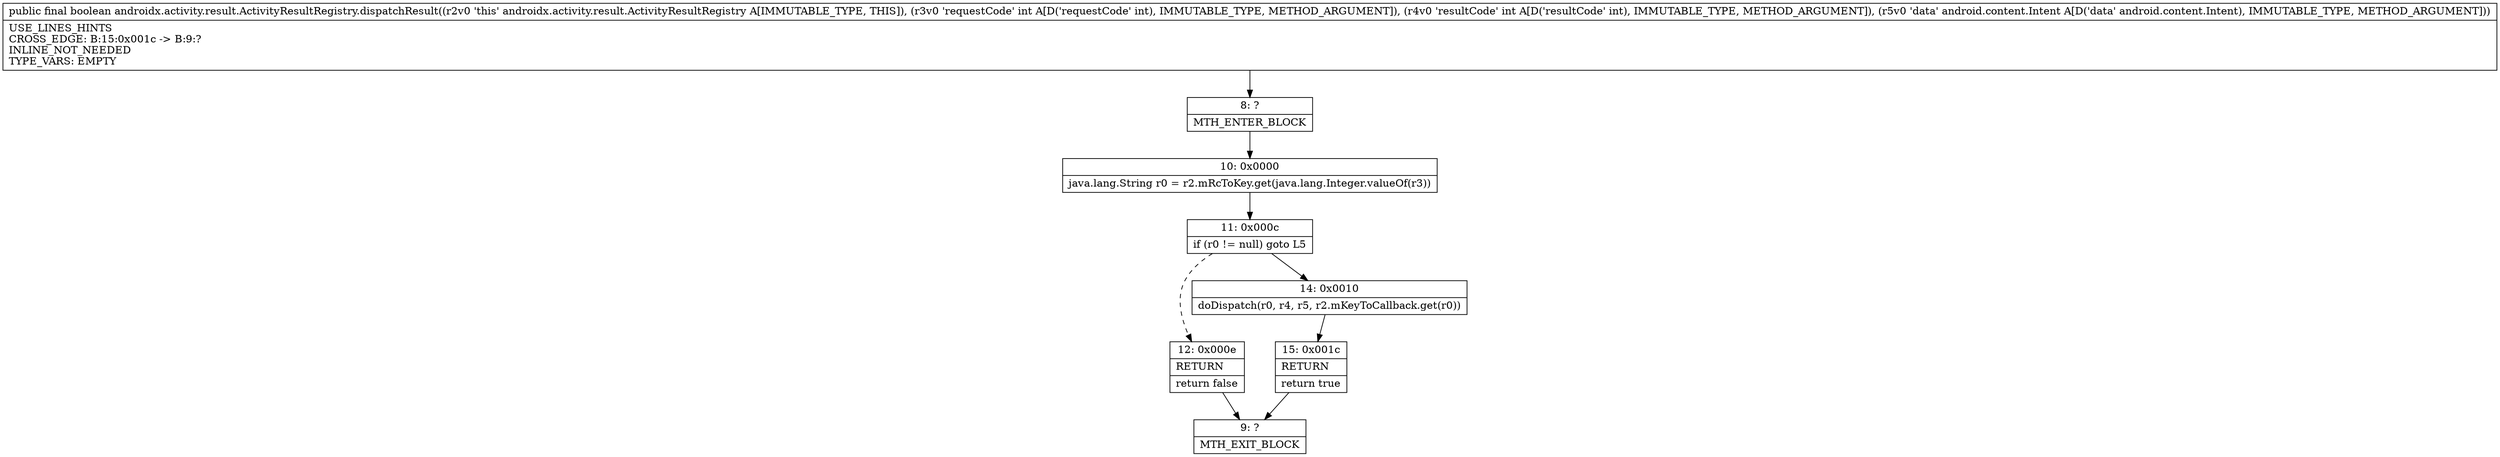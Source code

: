 digraph "CFG forandroidx.activity.result.ActivityResultRegistry.dispatchResult(IILandroid\/content\/Intent;)Z" {
Node_8 [shape=record,label="{8\:\ ?|MTH_ENTER_BLOCK\l}"];
Node_10 [shape=record,label="{10\:\ 0x0000|java.lang.String r0 = r2.mRcToKey.get(java.lang.Integer.valueOf(r3))\l}"];
Node_11 [shape=record,label="{11\:\ 0x000c|if (r0 != null) goto L5\l}"];
Node_12 [shape=record,label="{12\:\ 0x000e|RETURN\l|return false\l}"];
Node_9 [shape=record,label="{9\:\ ?|MTH_EXIT_BLOCK\l}"];
Node_14 [shape=record,label="{14\:\ 0x0010|doDispatch(r0, r4, r5, r2.mKeyToCallback.get(r0))\l}"];
Node_15 [shape=record,label="{15\:\ 0x001c|RETURN\l|return true\l}"];
MethodNode[shape=record,label="{public final boolean androidx.activity.result.ActivityResultRegistry.dispatchResult((r2v0 'this' androidx.activity.result.ActivityResultRegistry A[IMMUTABLE_TYPE, THIS]), (r3v0 'requestCode' int A[D('requestCode' int), IMMUTABLE_TYPE, METHOD_ARGUMENT]), (r4v0 'resultCode' int A[D('resultCode' int), IMMUTABLE_TYPE, METHOD_ARGUMENT]), (r5v0 'data' android.content.Intent A[D('data' android.content.Intent), IMMUTABLE_TYPE, METHOD_ARGUMENT]))  | USE_LINES_HINTS\lCROSS_EDGE: B:15:0x001c \-\> B:9:?\lINLINE_NOT_NEEDED\lTYPE_VARS: EMPTY\l}"];
MethodNode -> Node_8;Node_8 -> Node_10;
Node_10 -> Node_11;
Node_11 -> Node_12[style=dashed];
Node_11 -> Node_14;
Node_12 -> Node_9;
Node_14 -> Node_15;
Node_15 -> Node_9;
}


